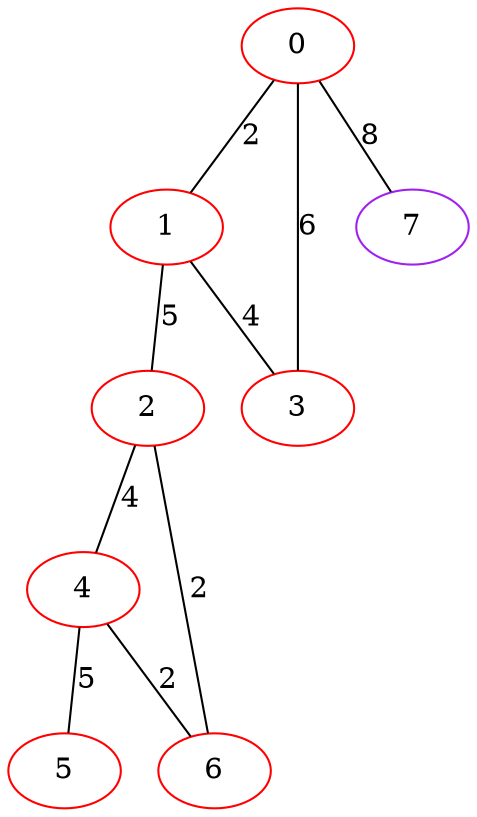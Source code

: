 graph "" {
0 [color=red, weight=1];
1 [color=red, weight=1];
2 [color=red, weight=1];
3 [color=red, weight=1];
4 [color=red, weight=1];
5 [color=red, weight=1];
6 [color=red, weight=1];
7 [color=purple, weight=4];
0 -- 1  [key=0, label=2];
0 -- 3  [key=0, label=6];
0 -- 7  [key=0, label=8];
1 -- 2  [key=0, label=5];
1 -- 3  [key=0, label=4];
2 -- 4  [key=0, label=4];
2 -- 6  [key=0, label=2];
4 -- 5  [key=0, label=5];
4 -- 6  [key=0, label=2];
}
